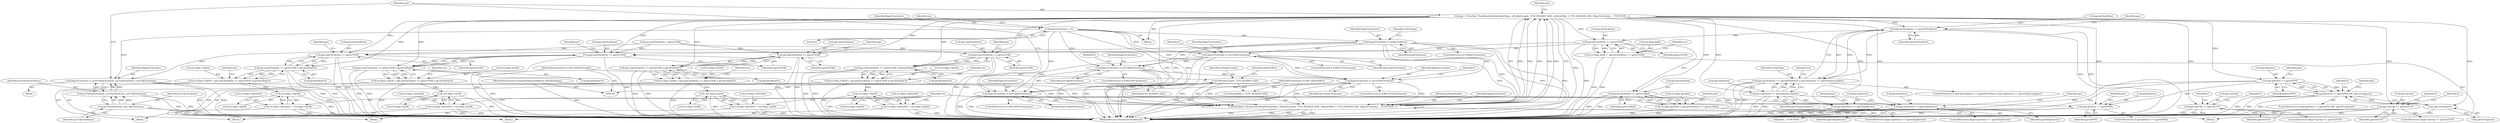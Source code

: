 digraph "0_kvm-guest-drivers-windows_fbfa4d1083ea84c5429992ca3e996d7d4fbc8238@integer" {
"1000186" [label="(Call,ppr = ParaNdis_CheckSumVerify(pPacketPages, ulPacketLength - ETH_HEADER_SIZE, ulDataOffset + ETH_HEADER_SIZE, flagsToCalculate, __FUNCTION__))"];
"1000188" [label="(Call,ParaNdis_CheckSumVerify(pPacketPages, ulPacketLength - ETH_HEADER_SIZE, ulDataOffset + ETH_HEADER_SIZE, flagsToCalculate, __FUNCTION__))"];
"1000108" [label="(MethodParameterIn,tCompletePhysicalAddress *pPacketPages)"];
"1000190" [label="(Call,ulPacketLength - ETH_HEADER_SIZE)"];
"1000109" [label="(MethodParameterIn,ULONG ulPacketLength)"];
"1000110" [label="(MethodParameterIn,ULONG ulDataOffset)"];
"1000183" [label="(Call,flagsToCalculate |= pcrUdpV6Checksum)"];
"1000135" [label="(Call,flagsToCalculate |= pcrIpChecksum)"];
"1000123" [label="(Call,flagsToCalculate = 0)"];
"1000162" [label="(Call,flagsToCalculate |= pcrTcpV4Checksum)"];
"1000176" [label="(Call,flagsToCalculate |= pcrTcpV6Checksum)"];
"1000169" [label="(Call,flagsToCalculate |= pcrUdpV4Checksum)"];
"1000149" [label="(Call,flagsToCalculate |= pcrFixXxpChecksum | pcrTcpChecksum | pcrUdpChecksum)"];
"1000151" [label="(Call,pcrFixXxpChecksum | pcrTcpChecksum | pcrUdpChecksum)"];
"1000153" [label="(Call,pcrTcpChecksum | pcrUdpChecksum)"];
"1000200" [label="(Call,ppr.ipCheckSum == ppresIPTooShort)"];
"1000199" [label="(Call,ppr.ipCheckSum == ppresIPTooShort || ppr.xxpStatus == ppresXxpIncomplete)"];
"1000266" [label="(Call,ppr.ipCheckSum == ppresCSOK)"];
"1000260" [label="(Call,res.flags.IpOK =  ppr.ipCheckSum == ppresCSOK)"];
"1000277" [label="(Call,ppr.ipCheckSum == ppresCSBad)"];
"1000271" [label="(Call,res.flags.IpFailed = ppr.ipCheckSum == ppresCSBad)"];
"1000308" [label="(Call,ppr.xxpCheckSum == ppresCSOK)"];
"1000307" [label="(Call,ppr.xxpCheckSum == ppresCSOK || ppr.fixedXxpCS)"];
"1000301" [label="(Call,res.flags.TcpOK = ppr.xxpCheckSum == ppresCSOK || ppr.fixedXxpCS)"];
"1000322" [label="(Call,!res.flags.TcpOK)"];
"1000316" [label="(Call,res.flags.TcpFailed = !res.flags.TcpOK)"];
"1000342" [label="(Call,ppr.xxpCheckSum == ppresCSOK)"];
"1000341" [label="(Call,ppr.xxpCheckSum == ppresCSOK || ppr.fixedXxpCS)"];
"1000335" [label="(Call,res.flags.UdpOK = ppr.xxpCheckSum == ppresCSOK || ppr.fixedXxpCS)"];
"1000356" [label="(Call,!res.flags.UdpOK)"];
"1000350" [label="(Call,res.flags.UdpFailed = !res.flags.UdpOK)"];
"1000205" [label="(Call,ppr.xxpStatus == ppresXxpIncomplete)"];
"1000283" [label="(Call,ppr.xxpStatus == ppresXxpKnown)"];
"1000371" [label="(Call,ppr.xxpStatus == ppresXxpKnown)"];
"1000245" [label="(Call,ppr.ipStatus == ppresIPV4)"];
"1000244" [label="(Call,ppr.ipStatus == ppresIPV4 && !ppr.IsFragment)"];
"1000364" [label="(Call,ppr.ipStatus == ppresIPV6)"];
"1000250" [label="(Call,!ppr.IsFragment)"];
"1000290" [label="(Call,ppr.TcpUdp == ppresIsTCP)"];
"1000378" [label="(Call,ppr.TcpUdp == ppresIsTCP)"];
"1000396" [label="(Call,ppr.xxpCheckSum == ppresCSOK)"];
"1000395" [label="(Call,ppr.xxpCheckSum == ppresCSOK || ppr.fixedXxpCS)"];
"1000389" [label="(Call,res.flags.TcpOK = ppr.xxpCheckSum == ppresCSOK || ppr.fixedXxpCS)"];
"1000410" [label="(Call,!res.flags.TcpOK)"];
"1000404" [label="(Call,res.flags.TcpFailed = !res.flags.TcpOK)"];
"1000430" [label="(Call,ppr.xxpCheckSum == ppresCSOK)"];
"1000429" [label="(Call,ppr.xxpCheckSum == ppresCSOK || ppr.fixedXxpCS)"];
"1000423" [label="(Call,res.flags.UdpOK = ppr.xxpCheckSum == ppresCSOK || ppr.fixedXxpCS)"];
"1000444" [label="(Call,!res.flags.UdpOK)"];
"1000438" [label="(Call,res.flags.UdpFailed = !res.flags.UdpOK)"];
"1000177" [label="(Identifier,flagsToCalculate)"];
"1000243" [label="(ControlStructure,if (ppr.ipStatus == ppresIPV4 && !ppr.IsFragment))"];
"1000229" [label="(Identifier,virtioFlags)"];
"1000435" [label="(Call,ppr.fixedXxpCS)"];
"1000170" [label="(Identifier,flagsToCalculate)"];
"1000200" [label="(Call,ppr.ipCheckSum == ppresIPTooShort)"];
"1000332" [label="(Identifier,f)"];
"1000452" [label="(MethodReturn,tChecksumCheckResult)"];
"1000284" [label="(Call,ppr.xxpStatus)"];
"1000152" [label="(Identifier,pcrFixXxpChecksum)"];
"1000314" [label="(Identifier,ppr)"];
"1000322" [label="(Call,!res.flags.TcpOK)"];
"1000347" [label="(Call,ppr.fixedXxpCS)"];
"1000266" [label="(Call,ppr.ipCheckSum == ppresCSOK)"];
"1000207" [label="(Identifier,ppr)"];
"1000108" [label="(MethodParameterIn,tCompletePhysicalAddress *pPacketPages)"];
"1000249" [label="(Identifier,ppresIPV4)"];
"1000348" [label="(Identifier,ppr)"];
"1000404" [label="(Call,res.flags.TcpFailed = !res.flags.TcpOK)"];
"1000283" [label="(Call,ppr.xxpStatus == ppresXxpKnown)"];
"1000171" [label="(Identifier,pcrUdpV4Checksum)"];
"1000178" [label="(Identifier,pcrTcpV6Checksum)"];
"1000278" [label="(Call,ppr.ipCheckSum)"];
"1000199" [label="(Call,ppr.ipCheckSum == ppresIPTooShort || ppr.xxpStatus == ppresXxpIncomplete)"];
"1000246" [label="(Call,ppr.ipStatus)"];
"1000137" [label="(Identifier,pcrIpChecksum)"];
"1000289" [label="(ControlStructure,if(ppr.TcpUdp == ppresIsTCP))"];
"1000149" [label="(Call,flagsToCalculate |= pcrFixXxpChecksum | pcrTcpChecksum | pcrUdpChecksum)"];
"1000188" [label="(Call,ParaNdis_CheckSumVerify(pPacketPages, ulPacketLength - ETH_HEADER_SIZE, ulDataOffset + ETH_HEADER_SIZE, flagsToCalculate, __FUNCTION__))"];
"1000123" [label="(Call,flagsToCalculate = 0)"];
"1000410" [label="(Call,!res.flags.TcpOK)"];
"1000370" [label="(ControlStructure,if(ppr.xxpStatus == ppresXxpKnown))"];
"1000259" [label="(Block,)"];
"1000309" [label="(Call,ppr.xxpCheckSum)"];
"1000422" [label="(Block,)"];
"1000317" [label="(Call,res.flags.TcpFailed)"];
"1000356" [label="(Call,!res.flags.UdpOK)"];
"1000124" [label="(Identifier,flagsToCalculate)"];
"1000319" [label="(Identifier,res)"];
"1000257" [label="(Identifier,f)"];
"1000371" [label="(Call,ppr.xxpStatus == ppresXxpKnown)"];
"1000424" [label="(Call,res.flags.UdpOK)"];
"1000271" [label="(Call,res.flags.IpFailed = ppr.ipCheckSum == ppresCSBad)"];
"1000316" [label="(Call,res.flags.TcpFailed = !res.flags.TcpOK)"];
"1000343" [label="(Call,ppr.xxpCheckSum)"];
"1000292" [label="(Identifier,ppr)"];
"1000377" [label="(ControlStructure,if(ppr.TcpUdp == ppresIsTCP))"];
"1000445" [label="(Call,res.flags.UdpOK)"];
"1000176" [label="(Call,flagsToCalculate |= pcrTcpV6Checksum)"];
"1000323" [label="(Call,res.flags.TcpOK)"];
"1000245" [label="(Call,ppr.ipStatus == ppresIPV4)"];
"1000179" [label="(ControlStructure,if (f.fRxUDPv6Checksum))"];
"1000125" [label="(Literal,0)"];
"1000128" [label="(Identifier,res)"];
"1000451" [label="(Identifier,res)"];
"1000205" [label="(Call,ppr.xxpStatus == ppresXxpIncomplete)"];
"1000407" [label="(Identifier,res)"];
"1000434" [label="(Identifier,ppresCSOK)"];
"1000313" [label="(Call,ppr.fixedXxpCS)"];
"1000335" [label="(Call,res.flags.UdpOK = ppr.xxpCheckSum == ppresCSOK || ppr.fixedXxpCS)"];
"1000287" [label="(Identifier,ppresXxpKnown)"];
"1000244" [label="(Call,ppr.ipStatus == ppresIPV4 && !ppr.IsFragment)"];
"1000131" [label="(ControlStructure,if (f.fRxIPChecksum))"];
"1000429" [label="(Call,ppr.xxpCheckSum == ppresCSOK || ppr.fixedXxpCS)"];
"1000190" [label="(Call,ulPacketLength - ETH_HEADER_SIZE)"];
"1000334" [label="(Block,)"];
"1000261" [label="(Call,res.flags.IpOK)"];
"1000162" [label="(Call,flagsToCalculate |= pcrTcpV4Checksum)"];
"1000202" [label="(Identifier,ppr)"];
"1000302" [label="(Call,res.flags.TcpOK)"];
"1000438" [label="(Call,res.flags.UdpFailed = !res.flags.UdpOK)"];
"1000308" [label="(Call,ppr.xxpCheckSum == ppresCSOK)"];
"1000430" [label="(Call,ppr.xxpCheckSum == ppresCSOK)"];
"1000285" [label="(Identifier,ppr)"];
"1000184" [label="(Identifier,flagsToCalculate)"];
"1000291" [label="(Call,ppr.TcpUdp)"];
"1000238" [label="(Call,ppr.xxpCheckSum = ppresCSOK)"];
"1000277" [label="(Call,ppr.ipCheckSum == ppresCSBad)"];
"1000250" [label="(Call,!ppr.IsFragment)"];
"1000141" [label="(Identifier,virtioFlags)"];
"1000172" [label="(ControlStructure,if (f.fRxTCPv6Checksum))"];
"1000191" [label="(Identifier,ulPacketLength)"];
"1000301" [label="(Call,res.flags.TcpOK = ppr.xxpCheckSum == ppresCSOK || ppr.fixedXxpCS)"];
"1000389" [label="(Call,res.flags.TcpOK = ppr.xxpCheckSum == ppresCSOK || ppr.fixedXxpCS)"];
"1000441" [label="(Identifier,res)"];
"1000260" [label="(Call,res.flags.IpOK =  ppr.ipCheckSum == ppresCSOK)"];
"1000397" [label="(Call,ppr.xxpCheckSum)"];
"1000380" [label="(Identifier,ppr)"];
"1000395" [label="(Call,ppr.xxpCheckSum == ppresCSOK || ppr.fixedXxpCS)"];
"1000183" [label="(Call,flagsToCalculate |= pcrUdpV6Checksum)"];
"1000174" [label="(Identifier,f)"];
"1000251" [label="(Call,ppr.IsFragment)"];
"1000307" [label="(Call,ppr.xxpCheckSum == ppresCSOK || ppr.fixedXxpCS)"];
"1000148" [label="(Block,)"];
"1000270" [label="(Identifier,ppresCSOK)"];
"1000375" [label="(Identifier,ppresXxpKnown)"];
"1000192" [label="(Identifier,ETH_HEADER_SIZE)"];
"1000363" [label="(ControlStructure,if (ppr.ipStatus == ppresIPV6))"];
"1000444" [label="(Call,!res.flags.UdpOK)"];
"1000158" [label="(ControlStructure,if (f.fRxTCPChecksum))"];
"1000198" [label="(ControlStructure,if (ppr.ipCheckSum == ppresIPTooShort || ppr.xxpStatus == ppresXxpIncomplete))"];
"1000364" [label="(Call,ppr.ipStatus == ppresIPV6)"];
"1000154" [label="(Identifier,pcrTcpChecksum)"];
"1000186" [label="(Call,ppr = ParaNdis_CheckSumVerify(pPacketPages, ulPacketLength - ETH_HEADER_SIZE, ulDataOffset + ETH_HEADER_SIZE, flagsToCalculate, __FUNCTION__))"];
"1000109" [label="(MethodParameterIn,ULONG ulPacketLength)"];
"1000193" [label="(Call,ulDataOffset + ETH_HEADER_SIZE)"];
"1000110" [label="(MethodParameterIn,ULONG ulDataOffset)"];
"1000379" [label="(Call,ppr.TcpUdp)"];
"1000400" [label="(Identifier,ppresCSOK)"];
"1000366" [label="(Identifier,ppr)"];
"1000411" [label="(Call,res.flags.TcpOK)"];
"1000267" [label="(Call,ppr.ipCheckSum)"];
"1000368" [label="(Identifier,ppresIPV6)"];
"1000167" [label="(Identifier,f)"];
"1000153" [label="(Call,pcrTcpChecksum | pcrUdpChecksum)"];
"1000351" [label="(Call,res.flags.UdpFailed)"];
"1000185" [label="(Identifier,pcrUdpV6Checksum)"];
"1000423" [label="(Call,res.flags.UdpOK = ppr.xxpCheckSum == ppresCSOK || ppr.fixedXxpCS)"];
"1000155" [label="(Identifier,pcrUdpChecksum)"];
"1000420" [label="(Identifier,f)"];
"1000341" [label="(Call,ppr.xxpCheckSum == ppresCSOK || ppr.fixedXxpCS)"];
"1000204" [label="(Identifier,ppresIPTooShort)"];
"1000350" [label="(Call,res.flags.UdpFailed = !res.flags.UdpOK)"];
"1000135" [label="(Call,flagsToCalculate |= pcrIpChecksum)"];
"1000201" [label="(Call,ppr.ipCheckSum)"];
"1000431" [label="(Call,ppr.xxpCheckSum)"];
"1000382" [label="(Identifier,ppresIsTCP)"];
"1000189" [label="(Identifier,pPacketPages)"];
"1000390" [label="(Call,res.flags.TcpOK)"];
"1000272" [label="(Call,res.flags.IpFailed)"];
"1000298" [label="(Identifier,f)"];
"1000290" [label="(Call,ppr.TcpUdp == ppresIsTCP)"];
"1000165" [label="(ControlStructure,if (f.fRxUDPChecksum))"];
"1000300" [label="(Block,)"];
"1000197" [label="(Identifier,__FUNCTION__)"];
"1000281" [label="(Identifier,ppresCSBad)"];
"1000346" [label="(Identifier,ppresCSOK)"];
"1000164" [label="(Identifier,pcrTcpV4Checksum)"];
"1000401" [label="(Call,ppr.fixedXxpCS)"];
"1000357" [label="(Call,res.flags.UdpOK)"];
"1000373" [label="(Identifier,ppr)"];
"1000169" [label="(Call,flagsToCalculate |= pcrUdpV4Checksum)"];
"1000436" [label="(Identifier,ppr)"];
"1000388" [label="(Block,)"];
"1000194" [label="(Identifier,ulDataOffset)"];
"1000274" [label="(Identifier,res)"];
"1000214" [label="(Identifier,res)"];
"1000111" [label="(Block,)"];
"1000206" [label="(Call,ppr.xxpStatus)"];
"1000187" [label="(Identifier,ppr)"];
"1000336" [label="(Call,res.flags.UdpOK)"];
"1000365" [label="(Call,ppr.ipStatus)"];
"1000252" [label="(Identifier,ppr)"];
"1000386" [label="(Identifier,f)"];
"1000294" [label="(Identifier,ppresIsTCP)"];
"1000209" [label="(Identifier,ppresXxpIncomplete)"];
"1000342" [label="(Call,ppr.xxpCheckSum == ppresCSOK)"];
"1000151" [label="(Call,pcrFixXxpChecksum | pcrTcpChecksum | pcrUdpChecksum)"];
"1000181" [label="(Identifier,f)"];
"1000150" [label="(Identifier,flagsToCalculate)"];
"1000136" [label="(Identifier,flagsToCalculate)"];
"1000372" [label="(Call,ppr.xxpStatus)"];
"1000396" [label="(Call,ppr.xxpCheckSum == ppresCSOK)"];
"1000312" [label="(Identifier,ppresCSOK)"];
"1000402" [label="(Identifier,ppr)"];
"1000282" [label="(ControlStructure,if(ppr.xxpStatus == ppresXxpKnown))"];
"1000439" [label="(Call,res.flags.UdpFailed)"];
"1000353" [label="(Identifier,res)"];
"1000378" [label="(Call,ppr.TcpUdp == ppresIsTCP)"];
"1000196" [label="(Identifier,flagsToCalculate)"];
"1000405" [label="(Call,res.flags.TcpFailed)"];
"1000163" [label="(Identifier,flagsToCalculate)"];
"1000186" -> "1000111"  [label="AST: "];
"1000186" -> "1000188"  [label="CFG: "];
"1000187" -> "1000186"  [label="AST: "];
"1000188" -> "1000186"  [label="AST: "];
"1000202" -> "1000186"  [label="CFG: "];
"1000186" -> "1000452"  [label="DDG: "];
"1000186" -> "1000452"  [label="DDG: "];
"1000188" -> "1000186"  [label="DDG: "];
"1000188" -> "1000186"  [label="DDG: "];
"1000188" -> "1000186"  [label="DDG: "];
"1000188" -> "1000186"  [label="DDG: "];
"1000188" -> "1000186"  [label="DDG: "];
"1000186" -> "1000200"  [label="DDG: "];
"1000186" -> "1000205"  [label="DDG: "];
"1000186" -> "1000245"  [label="DDG: "];
"1000186" -> "1000250"  [label="DDG: "];
"1000186" -> "1000266"  [label="DDG: "];
"1000186" -> "1000277"  [label="DDG: "];
"1000186" -> "1000283"  [label="DDG: "];
"1000186" -> "1000290"  [label="DDG: "];
"1000186" -> "1000308"  [label="DDG: "];
"1000186" -> "1000307"  [label="DDG: "];
"1000186" -> "1000342"  [label="DDG: "];
"1000186" -> "1000341"  [label="DDG: "];
"1000186" -> "1000364"  [label="DDG: "];
"1000186" -> "1000371"  [label="DDG: "];
"1000186" -> "1000378"  [label="DDG: "];
"1000186" -> "1000396"  [label="DDG: "];
"1000186" -> "1000395"  [label="DDG: "];
"1000186" -> "1000430"  [label="DDG: "];
"1000186" -> "1000429"  [label="DDG: "];
"1000188" -> "1000197"  [label="CFG: "];
"1000189" -> "1000188"  [label="AST: "];
"1000190" -> "1000188"  [label="AST: "];
"1000193" -> "1000188"  [label="AST: "];
"1000196" -> "1000188"  [label="AST: "];
"1000197" -> "1000188"  [label="AST: "];
"1000188" -> "1000452"  [label="DDG: "];
"1000188" -> "1000452"  [label="DDG: "];
"1000188" -> "1000452"  [label="DDG: "];
"1000188" -> "1000452"  [label="DDG: "];
"1000188" -> "1000452"  [label="DDG: "];
"1000108" -> "1000188"  [label="DDG: "];
"1000190" -> "1000188"  [label="DDG: "];
"1000190" -> "1000188"  [label="DDG: "];
"1000110" -> "1000188"  [label="DDG: "];
"1000183" -> "1000188"  [label="DDG: "];
"1000135" -> "1000188"  [label="DDG: "];
"1000162" -> "1000188"  [label="DDG: "];
"1000123" -> "1000188"  [label="DDG: "];
"1000176" -> "1000188"  [label="DDG: "];
"1000169" -> "1000188"  [label="DDG: "];
"1000149" -> "1000188"  [label="DDG: "];
"1000108" -> "1000105"  [label="AST: "];
"1000108" -> "1000452"  [label="DDG: "];
"1000190" -> "1000192"  [label="CFG: "];
"1000191" -> "1000190"  [label="AST: "];
"1000192" -> "1000190"  [label="AST: "];
"1000194" -> "1000190"  [label="CFG: "];
"1000190" -> "1000452"  [label="DDG: "];
"1000109" -> "1000190"  [label="DDG: "];
"1000190" -> "1000193"  [label="DDG: "];
"1000109" -> "1000105"  [label="AST: "];
"1000109" -> "1000452"  [label="DDG: "];
"1000110" -> "1000105"  [label="AST: "];
"1000110" -> "1000452"  [label="DDG: "];
"1000110" -> "1000193"  [label="DDG: "];
"1000183" -> "1000179"  [label="AST: "];
"1000183" -> "1000185"  [label="CFG: "];
"1000184" -> "1000183"  [label="AST: "];
"1000185" -> "1000183"  [label="AST: "];
"1000187" -> "1000183"  [label="CFG: "];
"1000183" -> "1000452"  [label="DDG: "];
"1000183" -> "1000452"  [label="DDG: "];
"1000135" -> "1000183"  [label="DDG: "];
"1000162" -> "1000183"  [label="DDG: "];
"1000123" -> "1000183"  [label="DDG: "];
"1000176" -> "1000183"  [label="DDG: "];
"1000169" -> "1000183"  [label="DDG: "];
"1000135" -> "1000131"  [label="AST: "];
"1000135" -> "1000137"  [label="CFG: "];
"1000136" -> "1000135"  [label="AST: "];
"1000137" -> "1000135"  [label="AST: "];
"1000141" -> "1000135"  [label="CFG: "];
"1000135" -> "1000452"  [label="DDG: "];
"1000135" -> "1000452"  [label="DDG: "];
"1000123" -> "1000135"  [label="DDG: "];
"1000135" -> "1000149"  [label="DDG: "];
"1000135" -> "1000162"  [label="DDG: "];
"1000135" -> "1000169"  [label="DDG: "];
"1000135" -> "1000176"  [label="DDG: "];
"1000123" -> "1000111"  [label="AST: "];
"1000123" -> "1000125"  [label="CFG: "];
"1000124" -> "1000123"  [label="AST: "];
"1000125" -> "1000123"  [label="AST: "];
"1000128" -> "1000123"  [label="CFG: "];
"1000123" -> "1000149"  [label="DDG: "];
"1000123" -> "1000162"  [label="DDG: "];
"1000123" -> "1000169"  [label="DDG: "];
"1000123" -> "1000176"  [label="DDG: "];
"1000162" -> "1000158"  [label="AST: "];
"1000162" -> "1000164"  [label="CFG: "];
"1000163" -> "1000162"  [label="AST: "];
"1000164" -> "1000162"  [label="AST: "];
"1000167" -> "1000162"  [label="CFG: "];
"1000162" -> "1000452"  [label="DDG: "];
"1000162" -> "1000452"  [label="DDG: "];
"1000162" -> "1000169"  [label="DDG: "];
"1000162" -> "1000176"  [label="DDG: "];
"1000176" -> "1000172"  [label="AST: "];
"1000176" -> "1000178"  [label="CFG: "];
"1000177" -> "1000176"  [label="AST: "];
"1000178" -> "1000176"  [label="AST: "];
"1000181" -> "1000176"  [label="CFG: "];
"1000176" -> "1000452"  [label="DDG: "];
"1000176" -> "1000452"  [label="DDG: "];
"1000169" -> "1000176"  [label="DDG: "];
"1000169" -> "1000165"  [label="AST: "];
"1000169" -> "1000171"  [label="CFG: "];
"1000170" -> "1000169"  [label="AST: "];
"1000171" -> "1000169"  [label="AST: "];
"1000174" -> "1000169"  [label="CFG: "];
"1000169" -> "1000452"  [label="DDG: "];
"1000169" -> "1000452"  [label="DDG: "];
"1000149" -> "1000148"  [label="AST: "];
"1000149" -> "1000151"  [label="CFG: "];
"1000150" -> "1000149"  [label="AST: "];
"1000151" -> "1000149"  [label="AST: "];
"1000187" -> "1000149"  [label="CFG: "];
"1000149" -> "1000452"  [label="DDG: "];
"1000149" -> "1000452"  [label="DDG: "];
"1000151" -> "1000149"  [label="DDG: "];
"1000151" -> "1000149"  [label="DDG: "];
"1000151" -> "1000153"  [label="CFG: "];
"1000152" -> "1000151"  [label="AST: "];
"1000153" -> "1000151"  [label="AST: "];
"1000151" -> "1000452"  [label="DDG: "];
"1000151" -> "1000452"  [label="DDG: "];
"1000153" -> "1000151"  [label="DDG: "];
"1000153" -> "1000151"  [label="DDG: "];
"1000153" -> "1000155"  [label="CFG: "];
"1000154" -> "1000153"  [label="AST: "];
"1000155" -> "1000153"  [label="AST: "];
"1000153" -> "1000452"  [label="DDG: "];
"1000153" -> "1000452"  [label="DDG: "];
"1000200" -> "1000199"  [label="AST: "];
"1000200" -> "1000204"  [label="CFG: "];
"1000201" -> "1000200"  [label="AST: "];
"1000204" -> "1000200"  [label="AST: "];
"1000207" -> "1000200"  [label="CFG: "];
"1000199" -> "1000200"  [label="CFG: "];
"1000200" -> "1000452"  [label="DDG: "];
"1000200" -> "1000452"  [label="DDG: "];
"1000200" -> "1000199"  [label="DDG: "];
"1000200" -> "1000199"  [label="DDG: "];
"1000200" -> "1000266"  [label="DDG: "];
"1000199" -> "1000198"  [label="AST: "];
"1000199" -> "1000205"  [label="CFG: "];
"1000205" -> "1000199"  [label="AST: "];
"1000214" -> "1000199"  [label="CFG: "];
"1000229" -> "1000199"  [label="CFG: "];
"1000199" -> "1000452"  [label="DDG: "];
"1000199" -> "1000452"  [label="DDG: "];
"1000199" -> "1000452"  [label="DDG: "];
"1000205" -> "1000199"  [label="DDG: "];
"1000205" -> "1000199"  [label="DDG: "];
"1000266" -> "1000260"  [label="AST: "];
"1000266" -> "1000270"  [label="CFG: "];
"1000267" -> "1000266"  [label="AST: "];
"1000270" -> "1000266"  [label="AST: "];
"1000260" -> "1000266"  [label="CFG: "];
"1000266" -> "1000452"  [label="DDG: "];
"1000266" -> "1000260"  [label="DDG: "];
"1000266" -> "1000260"  [label="DDG: "];
"1000266" -> "1000277"  [label="DDG: "];
"1000266" -> "1000308"  [label="DDG: "];
"1000266" -> "1000342"  [label="DDG: "];
"1000260" -> "1000259"  [label="AST: "];
"1000261" -> "1000260"  [label="AST: "];
"1000274" -> "1000260"  [label="CFG: "];
"1000260" -> "1000452"  [label="DDG: "];
"1000260" -> "1000452"  [label="DDG: "];
"1000277" -> "1000271"  [label="AST: "];
"1000277" -> "1000281"  [label="CFG: "];
"1000278" -> "1000277"  [label="AST: "];
"1000281" -> "1000277"  [label="AST: "];
"1000271" -> "1000277"  [label="CFG: "];
"1000277" -> "1000452"  [label="DDG: "];
"1000277" -> "1000452"  [label="DDG: "];
"1000277" -> "1000271"  [label="DDG: "];
"1000277" -> "1000271"  [label="DDG: "];
"1000271" -> "1000259"  [label="AST: "];
"1000272" -> "1000271"  [label="AST: "];
"1000285" -> "1000271"  [label="CFG: "];
"1000271" -> "1000452"  [label="DDG: "];
"1000271" -> "1000452"  [label="DDG: "];
"1000308" -> "1000307"  [label="AST: "];
"1000308" -> "1000312"  [label="CFG: "];
"1000309" -> "1000308"  [label="AST: "];
"1000312" -> "1000308"  [label="AST: "];
"1000314" -> "1000308"  [label="CFG: "];
"1000307" -> "1000308"  [label="CFG: "];
"1000308" -> "1000452"  [label="DDG: "];
"1000308" -> "1000452"  [label="DDG: "];
"1000308" -> "1000307"  [label="DDG: "];
"1000308" -> "1000307"  [label="DDG: "];
"1000238" -> "1000308"  [label="DDG: "];
"1000307" -> "1000301"  [label="AST: "];
"1000307" -> "1000313"  [label="CFG: "];
"1000313" -> "1000307"  [label="AST: "];
"1000301" -> "1000307"  [label="CFG: "];
"1000307" -> "1000452"  [label="DDG: "];
"1000307" -> "1000452"  [label="DDG: "];
"1000307" -> "1000301"  [label="DDG: "];
"1000307" -> "1000301"  [label="DDG: "];
"1000301" -> "1000300"  [label="AST: "];
"1000302" -> "1000301"  [label="AST: "];
"1000319" -> "1000301"  [label="CFG: "];
"1000301" -> "1000452"  [label="DDG: "];
"1000301" -> "1000322"  [label="DDG: "];
"1000322" -> "1000316"  [label="AST: "];
"1000322" -> "1000323"  [label="CFG: "];
"1000323" -> "1000322"  [label="AST: "];
"1000316" -> "1000322"  [label="CFG: "];
"1000322" -> "1000452"  [label="DDG: "];
"1000322" -> "1000316"  [label="DDG: "];
"1000316" -> "1000300"  [label="AST: "];
"1000317" -> "1000316"  [label="AST: "];
"1000451" -> "1000316"  [label="CFG: "];
"1000316" -> "1000452"  [label="DDG: "];
"1000316" -> "1000452"  [label="DDG: "];
"1000342" -> "1000341"  [label="AST: "];
"1000342" -> "1000346"  [label="CFG: "];
"1000343" -> "1000342"  [label="AST: "];
"1000346" -> "1000342"  [label="AST: "];
"1000348" -> "1000342"  [label="CFG: "];
"1000341" -> "1000342"  [label="CFG: "];
"1000342" -> "1000452"  [label="DDG: "];
"1000342" -> "1000452"  [label="DDG: "];
"1000342" -> "1000341"  [label="DDG: "];
"1000342" -> "1000341"  [label="DDG: "];
"1000238" -> "1000342"  [label="DDG: "];
"1000341" -> "1000335"  [label="AST: "];
"1000341" -> "1000347"  [label="CFG: "];
"1000347" -> "1000341"  [label="AST: "];
"1000335" -> "1000341"  [label="CFG: "];
"1000341" -> "1000452"  [label="DDG: "];
"1000341" -> "1000452"  [label="DDG: "];
"1000341" -> "1000335"  [label="DDG: "];
"1000341" -> "1000335"  [label="DDG: "];
"1000335" -> "1000334"  [label="AST: "];
"1000336" -> "1000335"  [label="AST: "];
"1000353" -> "1000335"  [label="CFG: "];
"1000335" -> "1000452"  [label="DDG: "];
"1000335" -> "1000356"  [label="DDG: "];
"1000356" -> "1000350"  [label="AST: "];
"1000356" -> "1000357"  [label="CFG: "];
"1000357" -> "1000356"  [label="AST: "];
"1000350" -> "1000356"  [label="CFG: "];
"1000356" -> "1000452"  [label="DDG: "];
"1000356" -> "1000350"  [label="DDG: "];
"1000350" -> "1000334"  [label="AST: "];
"1000351" -> "1000350"  [label="AST: "];
"1000451" -> "1000350"  [label="CFG: "];
"1000350" -> "1000452"  [label="DDG: "];
"1000350" -> "1000452"  [label="DDG: "];
"1000205" -> "1000209"  [label="CFG: "];
"1000206" -> "1000205"  [label="AST: "];
"1000209" -> "1000205"  [label="AST: "];
"1000205" -> "1000452"  [label="DDG: "];
"1000205" -> "1000452"  [label="DDG: "];
"1000205" -> "1000283"  [label="DDG: "];
"1000205" -> "1000371"  [label="DDG: "];
"1000283" -> "1000282"  [label="AST: "];
"1000283" -> "1000287"  [label="CFG: "];
"1000284" -> "1000283"  [label="AST: "];
"1000287" -> "1000283"  [label="AST: "];
"1000292" -> "1000283"  [label="CFG: "];
"1000451" -> "1000283"  [label="CFG: "];
"1000283" -> "1000452"  [label="DDG: "];
"1000283" -> "1000452"  [label="DDG: "];
"1000283" -> "1000452"  [label="DDG: "];
"1000371" -> "1000370"  [label="AST: "];
"1000371" -> "1000375"  [label="CFG: "];
"1000372" -> "1000371"  [label="AST: "];
"1000375" -> "1000371"  [label="AST: "];
"1000380" -> "1000371"  [label="CFG: "];
"1000451" -> "1000371"  [label="CFG: "];
"1000371" -> "1000452"  [label="DDG: "];
"1000371" -> "1000452"  [label="DDG: "];
"1000371" -> "1000452"  [label="DDG: "];
"1000245" -> "1000244"  [label="AST: "];
"1000245" -> "1000249"  [label="CFG: "];
"1000246" -> "1000245"  [label="AST: "];
"1000249" -> "1000245"  [label="AST: "];
"1000252" -> "1000245"  [label="CFG: "];
"1000244" -> "1000245"  [label="CFG: "];
"1000245" -> "1000452"  [label="DDG: "];
"1000245" -> "1000452"  [label="DDG: "];
"1000245" -> "1000244"  [label="DDG: "];
"1000245" -> "1000244"  [label="DDG: "];
"1000245" -> "1000364"  [label="DDG: "];
"1000244" -> "1000243"  [label="AST: "];
"1000244" -> "1000250"  [label="CFG: "];
"1000250" -> "1000244"  [label="AST: "];
"1000257" -> "1000244"  [label="CFG: "];
"1000366" -> "1000244"  [label="CFG: "];
"1000244" -> "1000452"  [label="DDG: "];
"1000244" -> "1000452"  [label="DDG: "];
"1000244" -> "1000452"  [label="DDG: "];
"1000250" -> "1000244"  [label="DDG: "];
"1000364" -> "1000363"  [label="AST: "];
"1000364" -> "1000368"  [label="CFG: "];
"1000365" -> "1000364"  [label="AST: "];
"1000368" -> "1000364"  [label="AST: "];
"1000373" -> "1000364"  [label="CFG: "];
"1000451" -> "1000364"  [label="CFG: "];
"1000364" -> "1000452"  [label="DDG: "];
"1000364" -> "1000452"  [label="DDG: "];
"1000364" -> "1000452"  [label="DDG: "];
"1000250" -> "1000251"  [label="CFG: "];
"1000251" -> "1000250"  [label="AST: "];
"1000250" -> "1000452"  [label="DDG: "];
"1000290" -> "1000289"  [label="AST: "];
"1000290" -> "1000294"  [label="CFG: "];
"1000291" -> "1000290"  [label="AST: "];
"1000294" -> "1000290"  [label="AST: "];
"1000298" -> "1000290"  [label="CFG: "];
"1000332" -> "1000290"  [label="CFG: "];
"1000290" -> "1000452"  [label="DDG: "];
"1000290" -> "1000452"  [label="DDG: "];
"1000290" -> "1000452"  [label="DDG: "];
"1000378" -> "1000377"  [label="AST: "];
"1000378" -> "1000382"  [label="CFG: "];
"1000379" -> "1000378"  [label="AST: "];
"1000382" -> "1000378"  [label="AST: "];
"1000386" -> "1000378"  [label="CFG: "];
"1000420" -> "1000378"  [label="CFG: "];
"1000378" -> "1000452"  [label="DDG: "];
"1000378" -> "1000452"  [label="DDG: "];
"1000378" -> "1000452"  [label="DDG: "];
"1000396" -> "1000395"  [label="AST: "];
"1000396" -> "1000400"  [label="CFG: "];
"1000397" -> "1000396"  [label="AST: "];
"1000400" -> "1000396"  [label="AST: "];
"1000402" -> "1000396"  [label="CFG: "];
"1000395" -> "1000396"  [label="CFG: "];
"1000396" -> "1000452"  [label="DDG: "];
"1000396" -> "1000452"  [label="DDG: "];
"1000396" -> "1000395"  [label="DDG: "];
"1000396" -> "1000395"  [label="DDG: "];
"1000238" -> "1000396"  [label="DDG: "];
"1000395" -> "1000389"  [label="AST: "];
"1000395" -> "1000401"  [label="CFG: "];
"1000401" -> "1000395"  [label="AST: "];
"1000389" -> "1000395"  [label="CFG: "];
"1000395" -> "1000452"  [label="DDG: "];
"1000395" -> "1000452"  [label="DDG: "];
"1000395" -> "1000389"  [label="DDG: "];
"1000395" -> "1000389"  [label="DDG: "];
"1000389" -> "1000388"  [label="AST: "];
"1000390" -> "1000389"  [label="AST: "];
"1000407" -> "1000389"  [label="CFG: "];
"1000389" -> "1000452"  [label="DDG: "];
"1000389" -> "1000410"  [label="DDG: "];
"1000410" -> "1000404"  [label="AST: "];
"1000410" -> "1000411"  [label="CFG: "];
"1000411" -> "1000410"  [label="AST: "];
"1000404" -> "1000410"  [label="CFG: "];
"1000410" -> "1000452"  [label="DDG: "];
"1000410" -> "1000404"  [label="DDG: "];
"1000404" -> "1000388"  [label="AST: "];
"1000405" -> "1000404"  [label="AST: "];
"1000451" -> "1000404"  [label="CFG: "];
"1000404" -> "1000452"  [label="DDG: "];
"1000404" -> "1000452"  [label="DDG: "];
"1000430" -> "1000429"  [label="AST: "];
"1000430" -> "1000434"  [label="CFG: "];
"1000431" -> "1000430"  [label="AST: "];
"1000434" -> "1000430"  [label="AST: "];
"1000436" -> "1000430"  [label="CFG: "];
"1000429" -> "1000430"  [label="CFG: "];
"1000430" -> "1000452"  [label="DDG: "];
"1000430" -> "1000452"  [label="DDG: "];
"1000430" -> "1000429"  [label="DDG: "];
"1000430" -> "1000429"  [label="DDG: "];
"1000238" -> "1000430"  [label="DDG: "];
"1000429" -> "1000423"  [label="AST: "];
"1000429" -> "1000435"  [label="CFG: "];
"1000435" -> "1000429"  [label="AST: "];
"1000423" -> "1000429"  [label="CFG: "];
"1000429" -> "1000452"  [label="DDG: "];
"1000429" -> "1000452"  [label="DDG: "];
"1000429" -> "1000423"  [label="DDG: "];
"1000429" -> "1000423"  [label="DDG: "];
"1000423" -> "1000422"  [label="AST: "];
"1000424" -> "1000423"  [label="AST: "];
"1000441" -> "1000423"  [label="CFG: "];
"1000423" -> "1000452"  [label="DDG: "];
"1000423" -> "1000444"  [label="DDG: "];
"1000444" -> "1000438"  [label="AST: "];
"1000444" -> "1000445"  [label="CFG: "];
"1000445" -> "1000444"  [label="AST: "];
"1000438" -> "1000444"  [label="CFG: "];
"1000444" -> "1000452"  [label="DDG: "];
"1000444" -> "1000438"  [label="DDG: "];
"1000438" -> "1000422"  [label="AST: "];
"1000439" -> "1000438"  [label="AST: "];
"1000451" -> "1000438"  [label="CFG: "];
"1000438" -> "1000452"  [label="DDG: "];
"1000438" -> "1000452"  [label="DDG: "];
}
